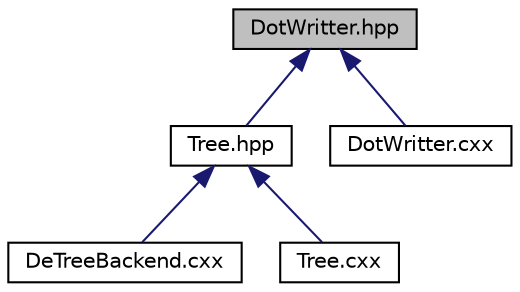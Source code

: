 digraph "DotWritter.hpp"
{
 // LATEX_PDF_SIZE
  edge [fontname="Helvetica",fontsize="10",labelfontname="Helvetica",labelfontsize="10"];
  node [fontname="Helvetica",fontsize="10",shape=record];
  Node1 [label="DotWritter.hpp",height=0.2,width=0.4,color="black", fillcolor="grey75", style="filled", fontcolor="black",tooltip=" "];
  Node1 -> Node2 [dir="back",color="midnightblue",fontsize="10",style="solid",fontname="Helvetica"];
  Node2 [label="Tree.hpp",height=0.2,width=0.4,color="black", fillcolor="white", style="filled",URL="$_tree_8hpp.html",tooltip=" "];
  Node2 -> Node3 [dir="back",color="midnightblue",fontsize="10",style="solid",fontname="Helvetica"];
  Node3 [label="DeTreeBackend.cxx",height=0.2,width=0.4,color="black", fillcolor="white", style="filled",URL="$_de_tree_backend_8cxx.html",tooltip=" "];
  Node2 -> Node4 [dir="back",color="midnightblue",fontsize="10",style="solid",fontname="Helvetica"];
  Node4 [label="Tree.cxx",height=0.2,width=0.4,color="black", fillcolor="white", style="filled",URL="$_tree_8cxx.html",tooltip=" "];
  Node1 -> Node5 [dir="back",color="midnightblue",fontsize="10",style="solid",fontname="Helvetica"];
  Node5 [label="DotWritter.cxx",height=0.2,width=0.4,color="black", fillcolor="white", style="filled",URL="$_dot_writter_8cxx.html",tooltip=" "];
}
